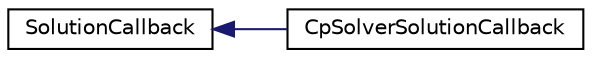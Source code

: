 digraph "Graphical Class Hierarchy"
{
 // LATEX_PDF_SIZE
  edge [fontname="Helvetica",fontsize="10",labelfontname="Helvetica",labelfontsize="10"];
  node [fontname="Helvetica",fontsize="10",shape=record];
  rankdir="LR";
  Node0 [label="SolutionCallback",height=0.2,width=0.4,color="black", fillcolor="white", style="filled",URL="$classcom_1_1google_1_1ortools_1_1sat_1_1SolutionCallback.html",tooltip=" "];
  Node0 -> Node1 [dir="back",color="midnightblue",fontsize="10",style="solid",fontname="Helvetica"];
  Node1 [label="CpSolverSolutionCallback",height=0.2,width=0.4,color="black", fillcolor="white", style="filled",URL="$classcom_1_1google_1_1ortools_1_1sat_1_1CpSolverSolutionCallback.html",tooltip="Parent class to create a callback called at each solution."];
}
